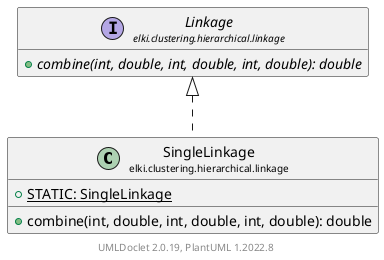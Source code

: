 @startuml
    remove .*\.(Instance|Par|Parameterizer|Factory)$
    set namespaceSeparator none
    hide empty fields
    hide empty methods

    class "<size:14>SingleLinkage\n<size:10>elki.clustering.hierarchical.linkage" as elki.clustering.hierarchical.linkage.SingleLinkage [[SingleLinkage.html]] {
        {static} +STATIC: SingleLinkage
        +combine(int, double, int, double, int, double): double
    }

    interface "<size:14>Linkage\n<size:10>elki.clustering.hierarchical.linkage" as elki.clustering.hierarchical.linkage.Linkage [[Linkage.html]] {
        {abstract} +combine(int, double, int, double, int, double): double
    }
    class "<size:14>SingleLinkage.Par\n<size:10>elki.clustering.hierarchical.linkage" as elki.clustering.hierarchical.linkage.SingleLinkage.Par [[SingleLinkage.Par.html]]

    elki.clustering.hierarchical.linkage.Linkage <|.. elki.clustering.hierarchical.linkage.SingleLinkage
    elki.clustering.hierarchical.linkage.SingleLinkage +-- elki.clustering.hierarchical.linkage.SingleLinkage.Par

    center footer UMLDoclet 2.0.19, PlantUML 1.2022.8
@enduml
